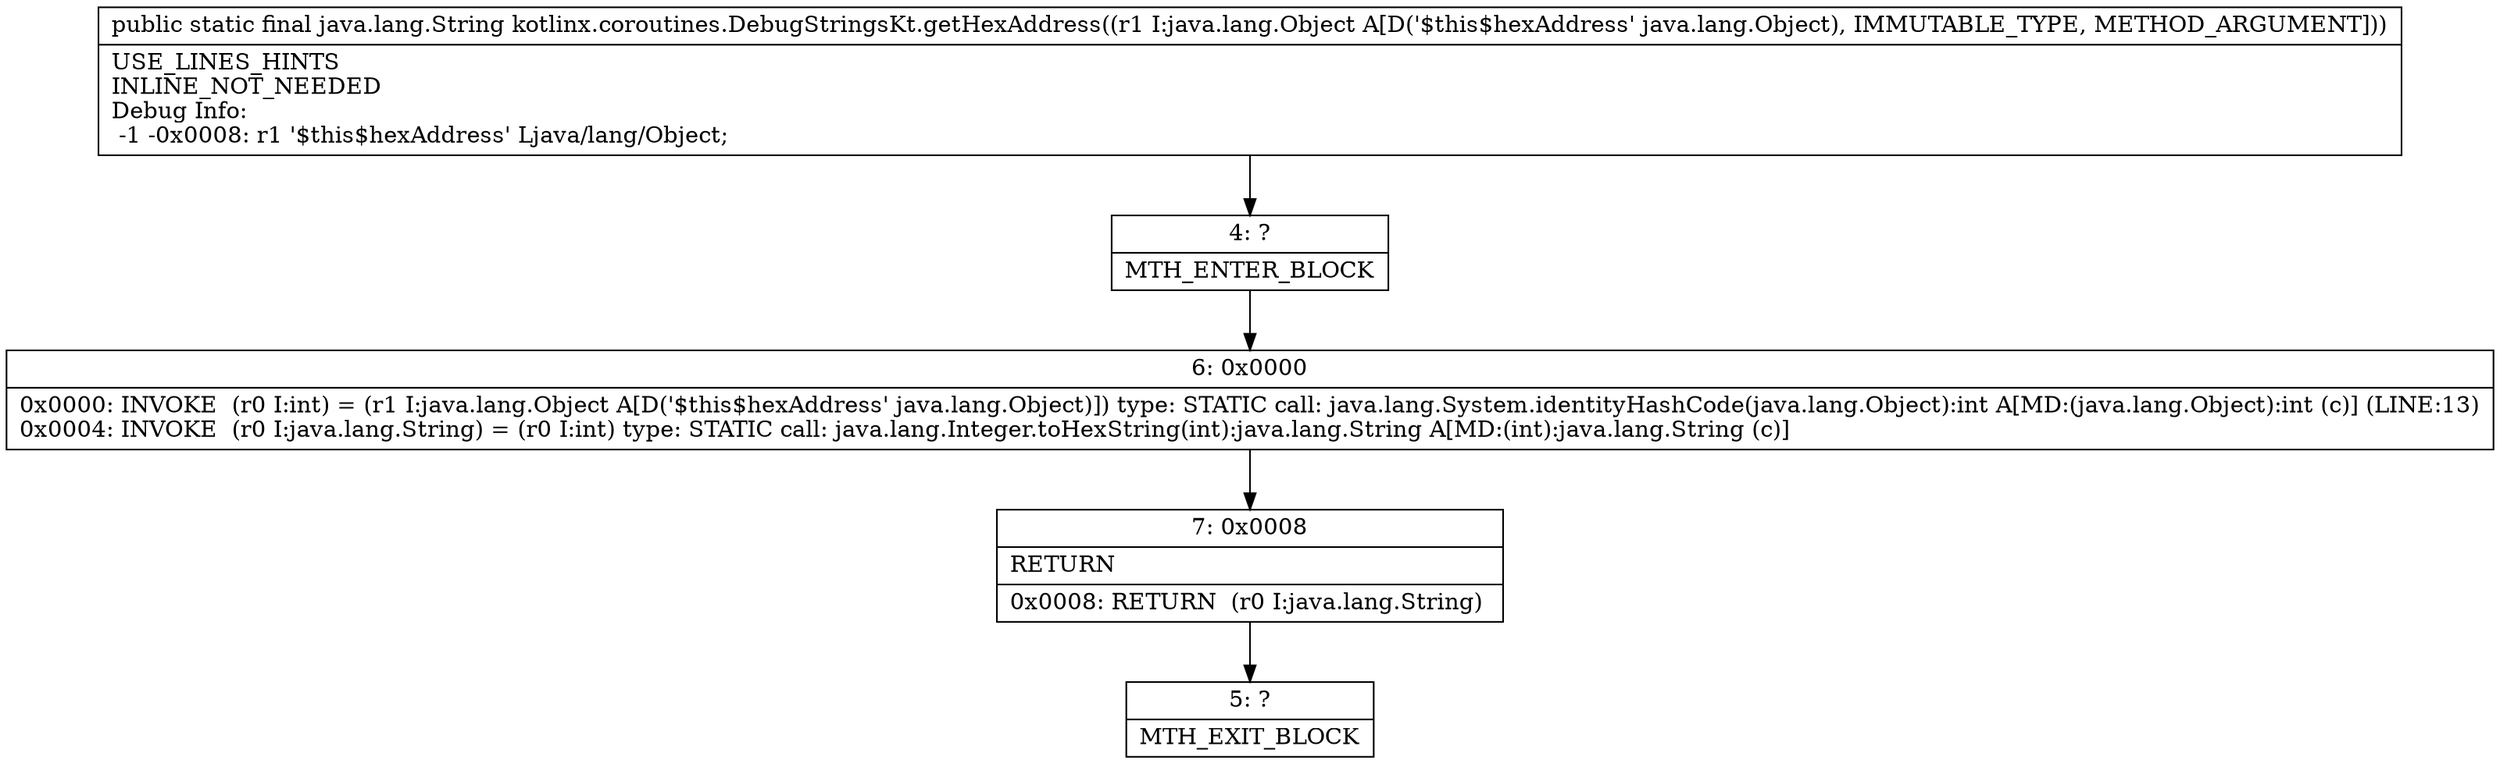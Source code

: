 digraph "CFG forkotlinx.coroutines.DebugStringsKt.getHexAddress(Ljava\/lang\/Object;)Ljava\/lang\/String;" {
Node_4 [shape=record,label="{4\:\ ?|MTH_ENTER_BLOCK\l}"];
Node_6 [shape=record,label="{6\:\ 0x0000|0x0000: INVOKE  (r0 I:int) = (r1 I:java.lang.Object A[D('$this$hexAddress' java.lang.Object)]) type: STATIC call: java.lang.System.identityHashCode(java.lang.Object):int A[MD:(java.lang.Object):int (c)] (LINE:13)\l0x0004: INVOKE  (r0 I:java.lang.String) = (r0 I:int) type: STATIC call: java.lang.Integer.toHexString(int):java.lang.String A[MD:(int):java.lang.String (c)]\l}"];
Node_7 [shape=record,label="{7\:\ 0x0008|RETURN\l|0x0008: RETURN  (r0 I:java.lang.String) \l}"];
Node_5 [shape=record,label="{5\:\ ?|MTH_EXIT_BLOCK\l}"];
MethodNode[shape=record,label="{public static final java.lang.String kotlinx.coroutines.DebugStringsKt.getHexAddress((r1 I:java.lang.Object A[D('$this$hexAddress' java.lang.Object), IMMUTABLE_TYPE, METHOD_ARGUMENT]))  | USE_LINES_HINTS\lINLINE_NOT_NEEDED\lDebug Info:\l  \-1 \-0x0008: r1 '$this$hexAddress' Ljava\/lang\/Object;\l}"];
MethodNode -> Node_4;Node_4 -> Node_6;
Node_6 -> Node_7;
Node_7 -> Node_5;
}

